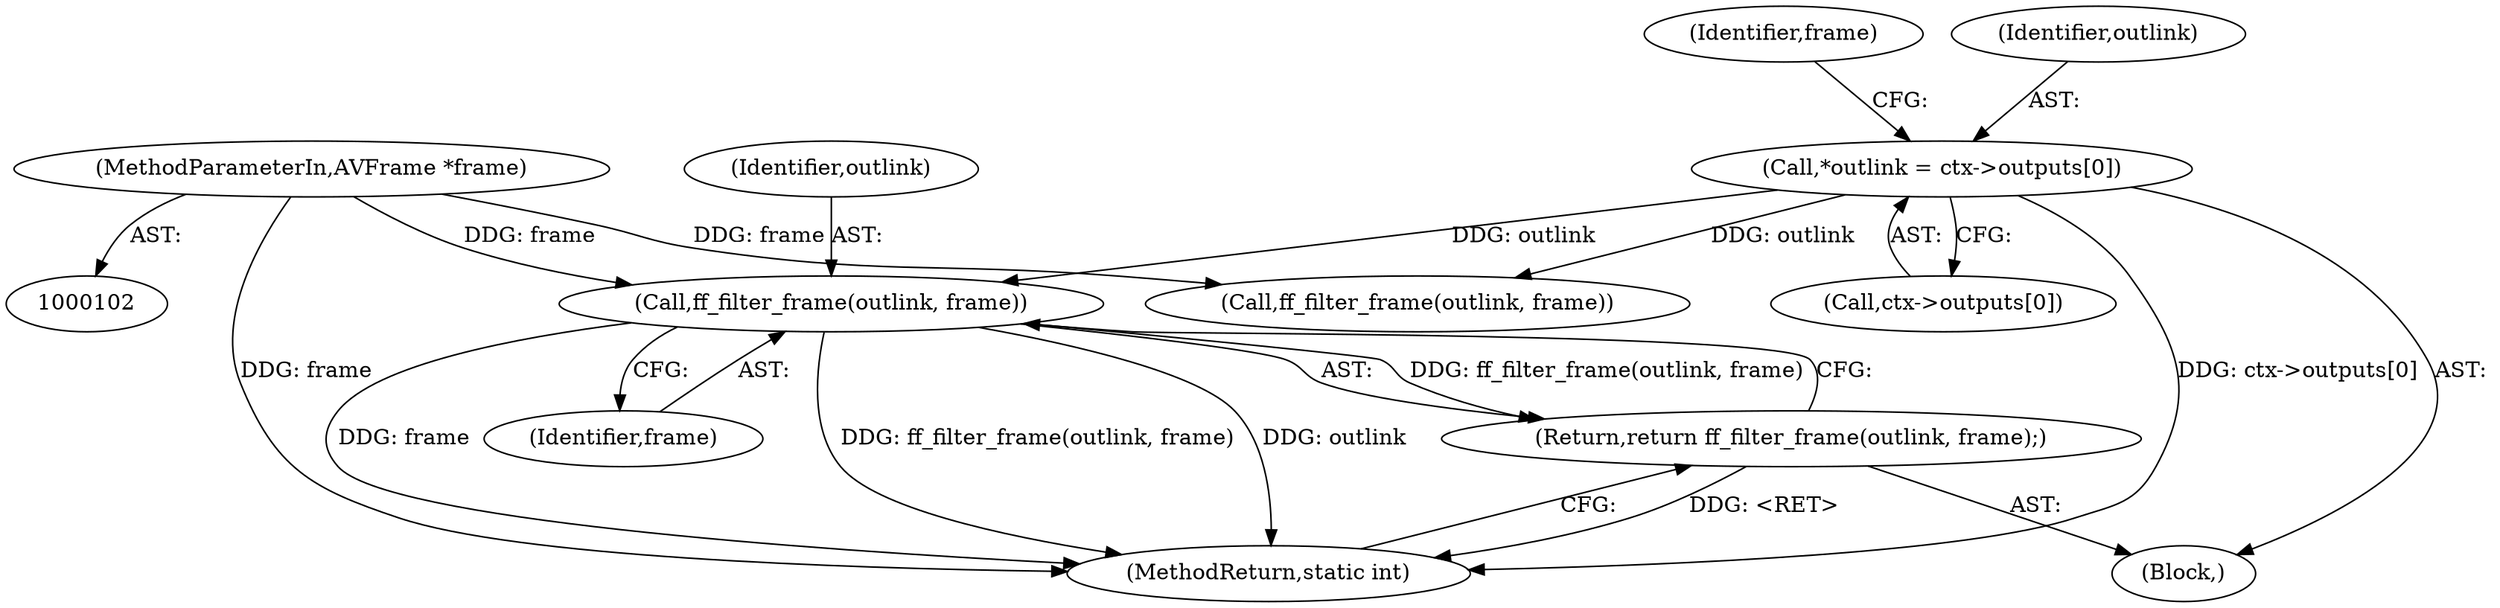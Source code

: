 digraph "0_FFmpeg_e43a0a232dbf6d3c161823c2e07c52e76227a1bc_2@pointer" {
"1000296" [label="(Call,ff_filter_frame(outlink, frame))"];
"1000119" [label="(Call,*outlink = ctx->outputs[0])"];
"1000104" [label="(MethodParameterIn,AVFrame *frame)"];
"1000295" [label="(Return,return ff_filter_frame(outlink, frame);)"];
"1000121" [label="(Call,ctx->outputs[0])"];
"1000105" [label="(Block,)"];
"1000146" [label="(Call,ff_filter_frame(outlink, frame))"];
"1000295" [label="(Return,return ff_filter_frame(outlink, frame);)"];
"1000119" [label="(Call,*outlink = ctx->outputs[0])"];
"1000136" [label="(Identifier,frame)"];
"1000104" [label="(MethodParameterIn,AVFrame *frame)"];
"1000298" [label="(Identifier,frame)"];
"1000120" [label="(Identifier,outlink)"];
"1000297" [label="(Identifier,outlink)"];
"1000299" [label="(MethodReturn,static int)"];
"1000296" [label="(Call,ff_filter_frame(outlink, frame))"];
"1000296" -> "1000295"  [label="AST: "];
"1000296" -> "1000298"  [label="CFG: "];
"1000297" -> "1000296"  [label="AST: "];
"1000298" -> "1000296"  [label="AST: "];
"1000295" -> "1000296"  [label="CFG: "];
"1000296" -> "1000299"  [label="DDG: frame"];
"1000296" -> "1000299"  [label="DDG: ff_filter_frame(outlink, frame)"];
"1000296" -> "1000299"  [label="DDG: outlink"];
"1000296" -> "1000295"  [label="DDG: ff_filter_frame(outlink, frame)"];
"1000119" -> "1000296"  [label="DDG: outlink"];
"1000104" -> "1000296"  [label="DDG: frame"];
"1000119" -> "1000105"  [label="AST: "];
"1000119" -> "1000121"  [label="CFG: "];
"1000120" -> "1000119"  [label="AST: "];
"1000121" -> "1000119"  [label="AST: "];
"1000136" -> "1000119"  [label="CFG: "];
"1000119" -> "1000299"  [label="DDG: ctx->outputs[0]"];
"1000119" -> "1000146"  [label="DDG: outlink"];
"1000104" -> "1000102"  [label="AST: "];
"1000104" -> "1000299"  [label="DDG: frame"];
"1000104" -> "1000146"  [label="DDG: frame"];
"1000295" -> "1000105"  [label="AST: "];
"1000299" -> "1000295"  [label="CFG: "];
"1000295" -> "1000299"  [label="DDG: <RET>"];
}
